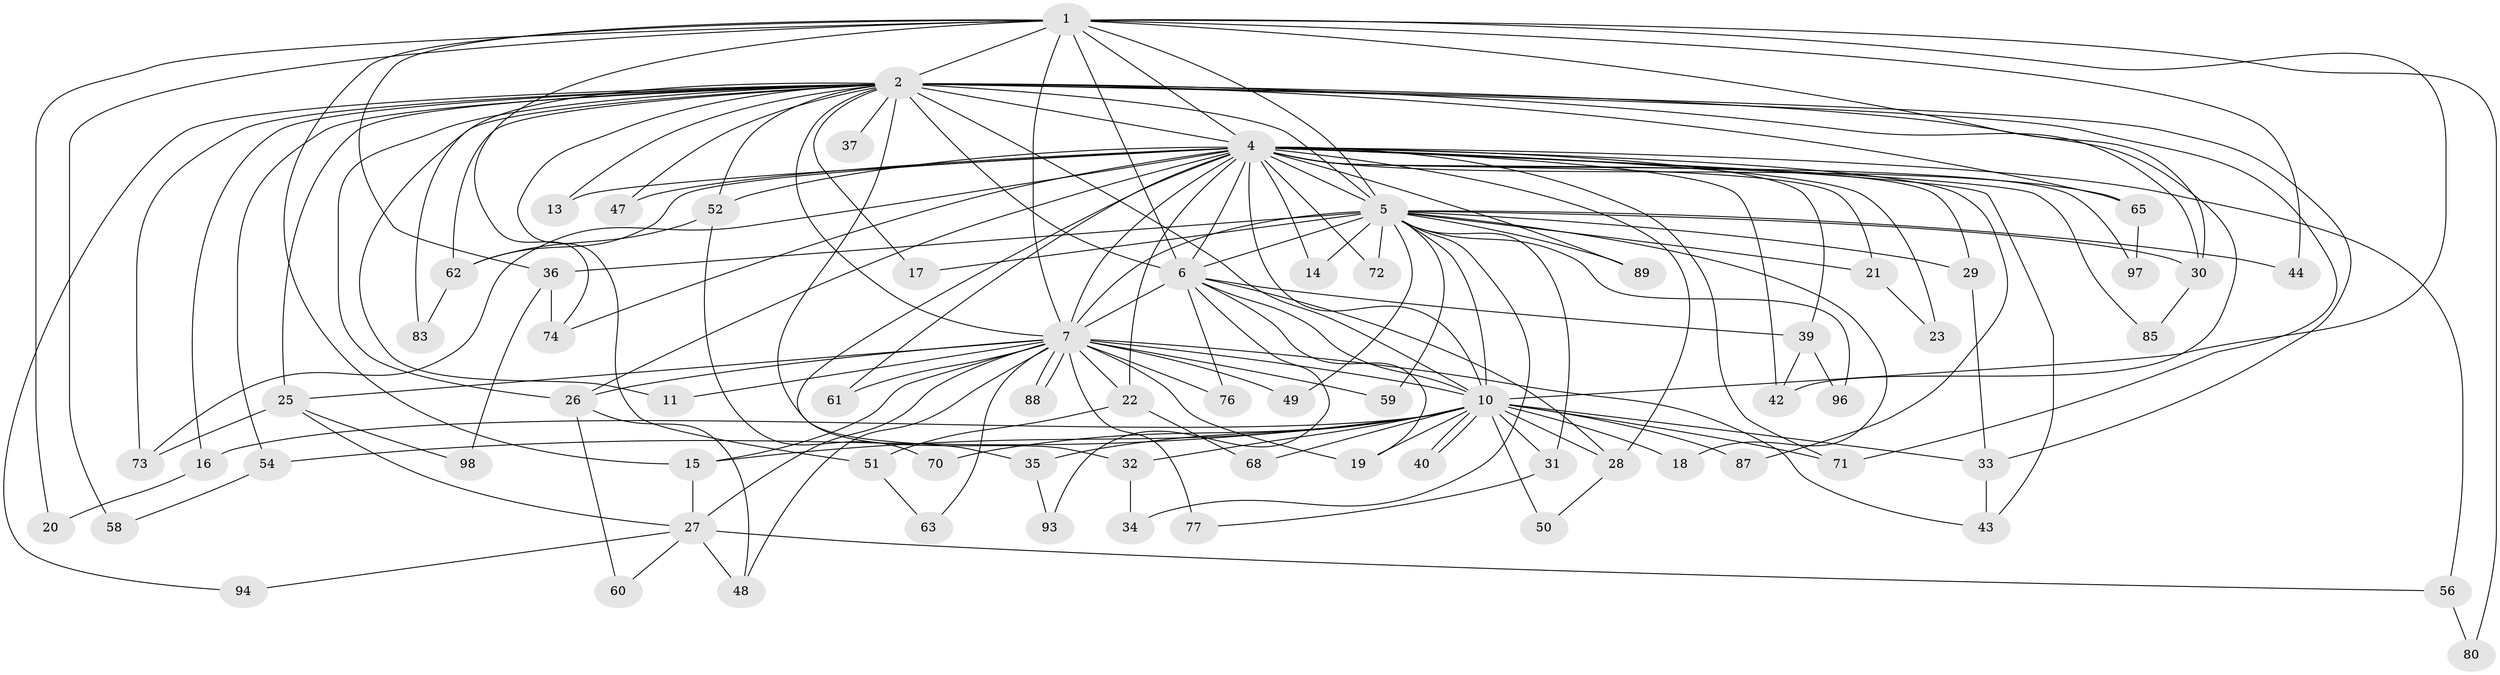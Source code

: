 // original degree distribution, {16: 0.010101010101010102, 24: 0.010101010101010102, 19: 0.010101010101010102, 29: 0.020202020202020204, 15: 0.020202020202020204, 28: 0.010101010101010102, 17: 0.010101010101010102, 18: 0.010101010101010102, 2: 0.5151515151515151, 5: 0.020202020202020204, 4: 0.12121212121212122, 3: 0.23232323232323232, 7: 0.010101010101010102}
// Generated by graph-tools (version 1.1) at 2025/11/02/27/25 16:11:08]
// undirected, 71 vertices, 162 edges
graph export_dot {
graph [start="1"]
  node [color=gray90,style=filled];
  1 [super="+12"];
  2 [super="+3"];
  4 [super="+8"];
  5 [super="+9"];
  6 [super="+66"];
  7 [super="+24"];
  10 [super="+84"];
  11;
  13;
  14;
  15 [super="+53"];
  16;
  17;
  18;
  19 [super="+38"];
  20;
  21;
  22;
  23;
  25 [super="+91"];
  26 [super="+41"];
  27 [super="+82"];
  28 [super="+81"];
  29;
  30 [super="+75"];
  31;
  32 [super="+67"];
  33 [super="+45"];
  34;
  35 [super="+79"];
  36;
  37 [super="+55"];
  39 [super="+46"];
  40;
  42;
  43 [super="+86"];
  44;
  47;
  48 [super="+57"];
  49;
  50;
  51 [super="+69"];
  52;
  54;
  56;
  58 [super="+64"];
  59;
  60;
  61 [super="+90"];
  62 [super="+95"];
  63;
  65;
  68;
  70;
  71 [super="+92"];
  72;
  73;
  74 [super="+78"];
  76;
  77 [super="+99"];
  80;
  83;
  85;
  87;
  88;
  89;
  93;
  94;
  96;
  97;
  98;
  1 -- 2 [weight=2];
  1 -- 4 [weight=2];
  1 -- 5 [weight=2];
  1 -- 6;
  1 -- 7;
  1 -- 10 [weight=2];
  1 -- 15;
  1 -- 20;
  1 -- 44;
  1 -- 58 [weight=2];
  1 -- 74;
  1 -- 80;
  1 -- 36;
  1 -- 30;
  2 -- 4 [weight=4];
  2 -- 5 [weight=4];
  2 -- 6 [weight=2];
  2 -- 7 [weight=2];
  2 -- 10 [weight=2];
  2 -- 13;
  2 -- 16;
  2 -- 17;
  2 -- 26;
  2 -- 32 [weight=2];
  2 -- 37 [weight=3];
  2 -- 42;
  2 -- 47;
  2 -- 51 [weight=2];
  2 -- 54;
  2 -- 65;
  2 -- 71;
  2 -- 83;
  2 -- 94;
  2 -- 11;
  2 -- 73;
  2 -- 25;
  2 -- 52;
  2 -- 62;
  2 -- 30;
  2 -- 33;
  4 -- 5 [weight=4];
  4 -- 6 [weight=3];
  4 -- 7 [weight=2];
  4 -- 10 [weight=2];
  4 -- 13;
  4 -- 14;
  4 -- 21;
  4 -- 22;
  4 -- 23;
  4 -- 26;
  4 -- 28;
  4 -- 29;
  4 -- 39;
  4 -- 43;
  4 -- 47;
  4 -- 52;
  4 -- 56;
  4 -- 61 [weight=2];
  4 -- 73;
  4 -- 85;
  4 -- 87;
  4 -- 97;
  4 -- 65;
  4 -- 72;
  4 -- 89;
  4 -- 35;
  4 -- 42;
  4 -- 74;
  4 -- 62;
  4 -- 71;
  5 -- 6 [weight=2];
  5 -- 7 [weight=2];
  5 -- 10 [weight=2];
  5 -- 17;
  5 -- 18;
  5 -- 29;
  5 -- 36;
  5 -- 72;
  5 -- 89;
  5 -- 14;
  5 -- 21;
  5 -- 30;
  5 -- 31;
  5 -- 96;
  5 -- 34;
  5 -- 44;
  5 -- 49;
  5 -- 59;
  6 -- 7;
  6 -- 10;
  6 -- 28;
  6 -- 39;
  6 -- 76;
  6 -- 93;
  6 -- 19;
  7 -- 10;
  7 -- 11;
  7 -- 19;
  7 -- 22;
  7 -- 25;
  7 -- 27;
  7 -- 43;
  7 -- 48;
  7 -- 49;
  7 -- 59;
  7 -- 61;
  7 -- 63;
  7 -- 76;
  7 -- 77 [weight=2];
  7 -- 88;
  7 -- 88;
  7 -- 26;
  7 -- 15;
  10 -- 15;
  10 -- 16;
  10 -- 18;
  10 -- 19;
  10 -- 31;
  10 -- 33;
  10 -- 35 [weight=2];
  10 -- 40;
  10 -- 40;
  10 -- 50;
  10 -- 54;
  10 -- 68;
  10 -- 70;
  10 -- 71 [weight=2];
  10 -- 87;
  10 -- 32;
  10 -- 28;
  15 -- 27;
  16 -- 20;
  21 -- 23;
  22 -- 68;
  22 -- 51;
  25 -- 27;
  25 -- 98;
  25 -- 73;
  26 -- 48;
  26 -- 60;
  27 -- 56;
  27 -- 60;
  27 -- 94;
  27 -- 48;
  28 -- 50;
  29 -- 33;
  30 -- 85;
  31 -- 77;
  32 -- 34;
  33 -- 43;
  35 -- 93;
  36 -- 74;
  36 -- 98;
  39 -- 96;
  39 -- 42;
  51 -- 63;
  52 -- 62;
  52 -- 70;
  54 -- 58;
  56 -- 80;
  62 -- 83;
  65 -- 97;
}
